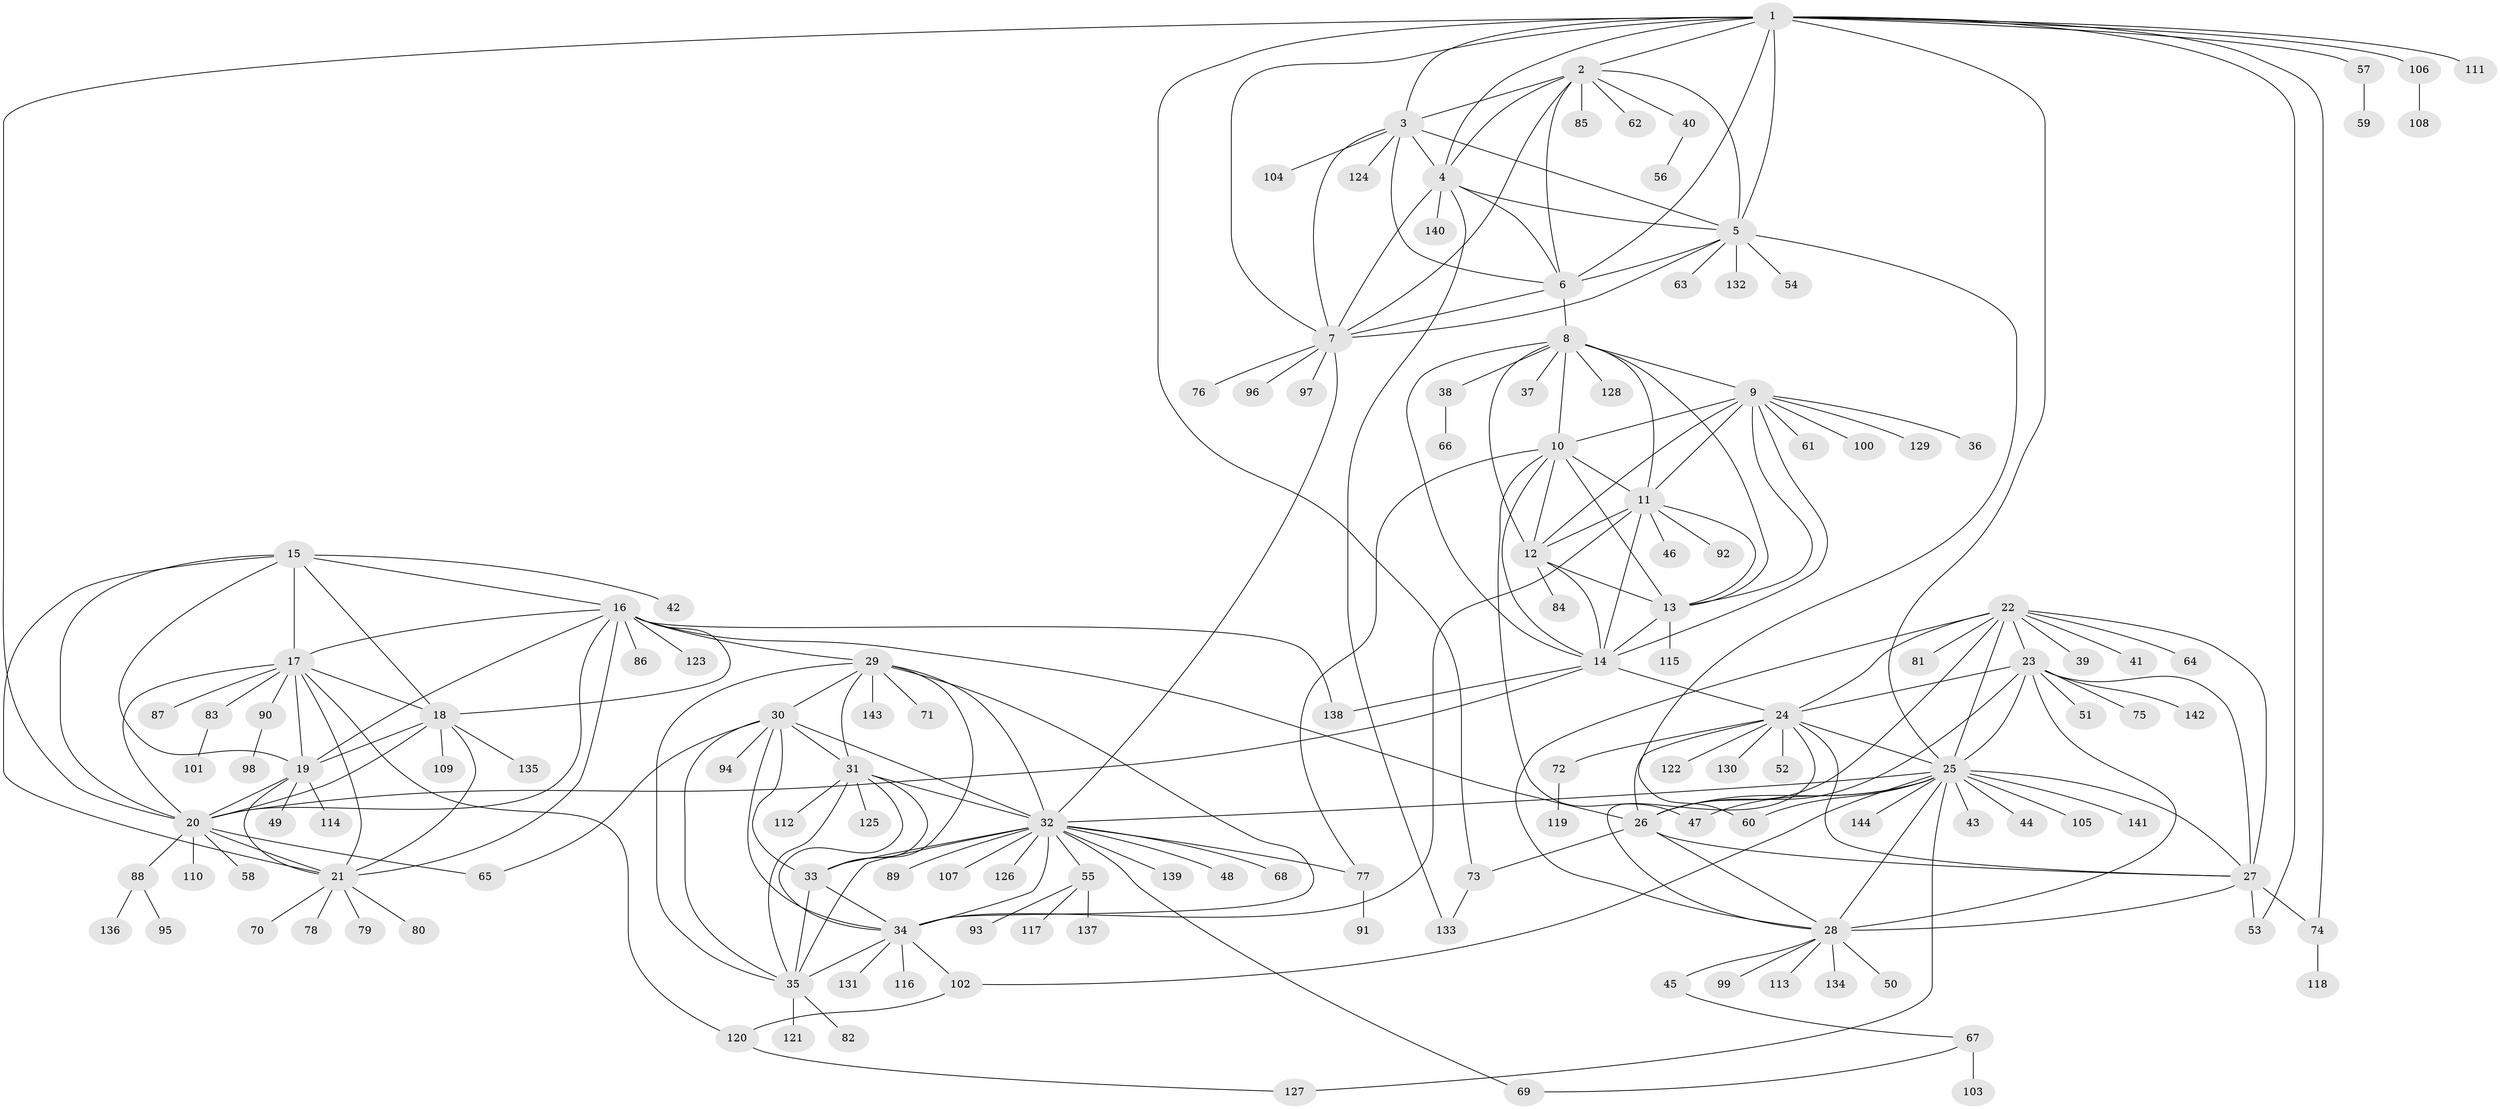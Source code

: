// Generated by graph-tools (version 1.1) at 2025/11/02/27/25 16:11:36]
// undirected, 144 vertices, 237 edges
graph export_dot {
graph [start="1"]
  node [color=gray90,style=filled];
  1;
  2;
  3;
  4;
  5;
  6;
  7;
  8;
  9;
  10;
  11;
  12;
  13;
  14;
  15;
  16;
  17;
  18;
  19;
  20;
  21;
  22;
  23;
  24;
  25;
  26;
  27;
  28;
  29;
  30;
  31;
  32;
  33;
  34;
  35;
  36;
  37;
  38;
  39;
  40;
  41;
  42;
  43;
  44;
  45;
  46;
  47;
  48;
  49;
  50;
  51;
  52;
  53;
  54;
  55;
  56;
  57;
  58;
  59;
  60;
  61;
  62;
  63;
  64;
  65;
  66;
  67;
  68;
  69;
  70;
  71;
  72;
  73;
  74;
  75;
  76;
  77;
  78;
  79;
  80;
  81;
  82;
  83;
  84;
  85;
  86;
  87;
  88;
  89;
  90;
  91;
  92;
  93;
  94;
  95;
  96;
  97;
  98;
  99;
  100;
  101;
  102;
  103;
  104;
  105;
  106;
  107;
  108;
  109;
  110;
  111;
  112;
  113;
  114;
  115;
  116;
  117;
  118;
  119;
  120;
  121;
  122;
  123;
  124;
  125;
  126;
  127;
  128;
  129;
  130;
  131;
  132;
  133;
  134;
  135;
  136;
  137;
  138;
  139;
  140;
  141;
  142;
  143;
  144;
  1 -- 2;
  1 -- 3;
  1 -- 4;
  1 -- 5;
  1 -- 6;
  1 -- 7;
  1 -- 20;
  1 -- 25;
  1 -- 53;
  1 -- 57;
  1 -- 73;
  1 -- 74;
  1 -- 106;
  1 -- 111;
  2 -- 3;
  2 -- 4;
  2 -- 5;
  2 -- 6;
  2 -- 7;
  2 -- 40;
  2 -- 62;
  2 -- 85;
  3 -- 4;
  3 -- 5;
  3 -- 6;
  3 -- 7;
  3 -- 104;
  3 -- 124;
  4 -- 5;
  4 -- 6;
  4 -- 7;
  4 -- 133;
  4 -- 140;
  5 -- 6;
  5 -- 7;
  5 -- 54;
  5 -- 60;
  5 -- 63;
  5 -- 132;
  6 -- 7;
  6 -- 8;
  7 -- 32;
  7 -- 76;
  7 -- 96;
  7 -- 97;
  8 -- 9;
  8 -- 10;
  8 -- 11;
  8 -- 12;
  8 -- 13;
  8 -- 14;
  8 -- 37;
  8 -- 38;
  8 -- 128;
  9 -- 10;
  9 -- 11;
  9 -- 12;
  9 -- 13;
  9 -- 14;
  9 -- 36;
  9 -- 61;
  9 -- 100;
  9 -- 129;
  10 -- 11;
  10 -- 12;
  10 -- 13;
  10 -- 14;
  10 -- 47;
  10 -- 77;
  11 -- 12;
  11 -- 13;
  11 -- 14;
  11 -- 34;
  11 -- 46;
  11 -- 92;
  12 -- 13;
  12 -- 14;
  12 -- 84;
  13 -- 14;
  13 -- 115;
  14 -- 20;
  14 -- 24;
  14 -- 138;
  15 -- 16;
  15 -- 17;
  15 -- 18;
  15 -- 19;
  15 -- 20;
  15 -- 21;
  15 -- 42;
  16 -- 17;
  16 -- 18;
  16 -- 19;
  16 -- 20;
  16 -- 21;
  16 -- 26;
  16 -- 29;
  16 -- 86;
  16 -- 123;
  16 -- 138;
  17 -- 18;
  17 -- 19;
  17 -- 20;
  17 -- 21;
  17 -- 83;
  17 -- 87;
  17 -- 90;
  17 -- 120;
  18 -- 19;
  18 -- 20;
  18 -- 21;
  18 -- 109;
  18 -- 135;
  19 -- 20;
  19 -- 21;
  19 -- 49;
  19 -- 114;
  20 -- 21;
  20 -- 58;
  20 -- 65;
  20 -- 88;
  20 -- 110;
  21 -- 70;
  21 -- 78;
  21 -- 79;
  21 -- 80;
  22 -- 23;
  22 -- 24;
  22 -- 25;
  22 -- 26;
  22 -- 27;
  22 -- 28;
  22 -- 39;
  22 -- 41;
  22 -- 64;
  22 -- 81;
  23 -- 24;
  23 -- 25;
  23 -- 26;
  23 -- 27;
  23 -- 28;
  23 -- 51;
  23 -- 75;
  23 -- 142;
  24 -- 25;
  24 -- 26;
  24 -- 27;
  24 -- 28;
  24 -- 52;
  24 -- 72;
  24 -- 122;
  24 -- 130;
  25 -- 26;
  25 -- 27;
  25 -- 28;
  25 -- 32;
  25 -- 43;
  25 -- 44;
  25 -- 47;
  25 -- 60;
  25 -- 102;
  25 -- 105;
  25 -- 127;
  25 -- 141;
  25 -- 144;
  26 -- 27;
  26 -- 28;
  26 -- 73;
  27 -- 28;
  27 -- 53;
  27 -- 74;
  28 -- 45;
  28 -- 50;
  28 -- 99;
  28 -- 113;
  28 -- 134;
  29 -- 30;
  29 -- 31;
  29 -- 32;
  29 -- 33;
  29 -- 34;
  29 -- 35;
  29 -- 71;
  29 -- 143;
  30 -- 31;
  30 -- 32;
  30 -- 33;
  30 -- 34;
  30 -- 35;
  30 -- 65;
  30 -- 94;
  31 -- 32;
  31 -- 33;
  31 -- 34;
  31 -- 35;
  31 -- 112;
  31 -- 125;
  32 -- 33;
  32 -- 34;
  32 -- 35;
  32 -- 48;
  32 -- 55;
  32 -- 68;
  32 -- 69;
  32 -- 77;
  32 -- 89;
  32 -- 107;
  32 -- 126;
  32 -- 139;
  33 -- 34;
  33 -- 35;
  34 -- 35;
  34 -- 102;
  34 -- 116;
  34 -- 131;
  35 -- 82;
  35 -- 121;
  38 -- 66;
  40 -- 56;
  45 -- 67;
  55 -- 93;
  55 -- 117;
  55 -- 137;
  57 -- 59;
  67 -- 69;
  67 -- 103;
  72 -- 119;
  73 -- 133;
  74 -- 118;
  77 -- 91;
  83 -- 101;
  88 -- 95;
  88 -- 136;
  90 -- 98;
  102 -- 120;
  106 -- 108;
  120 -- 127;
}

